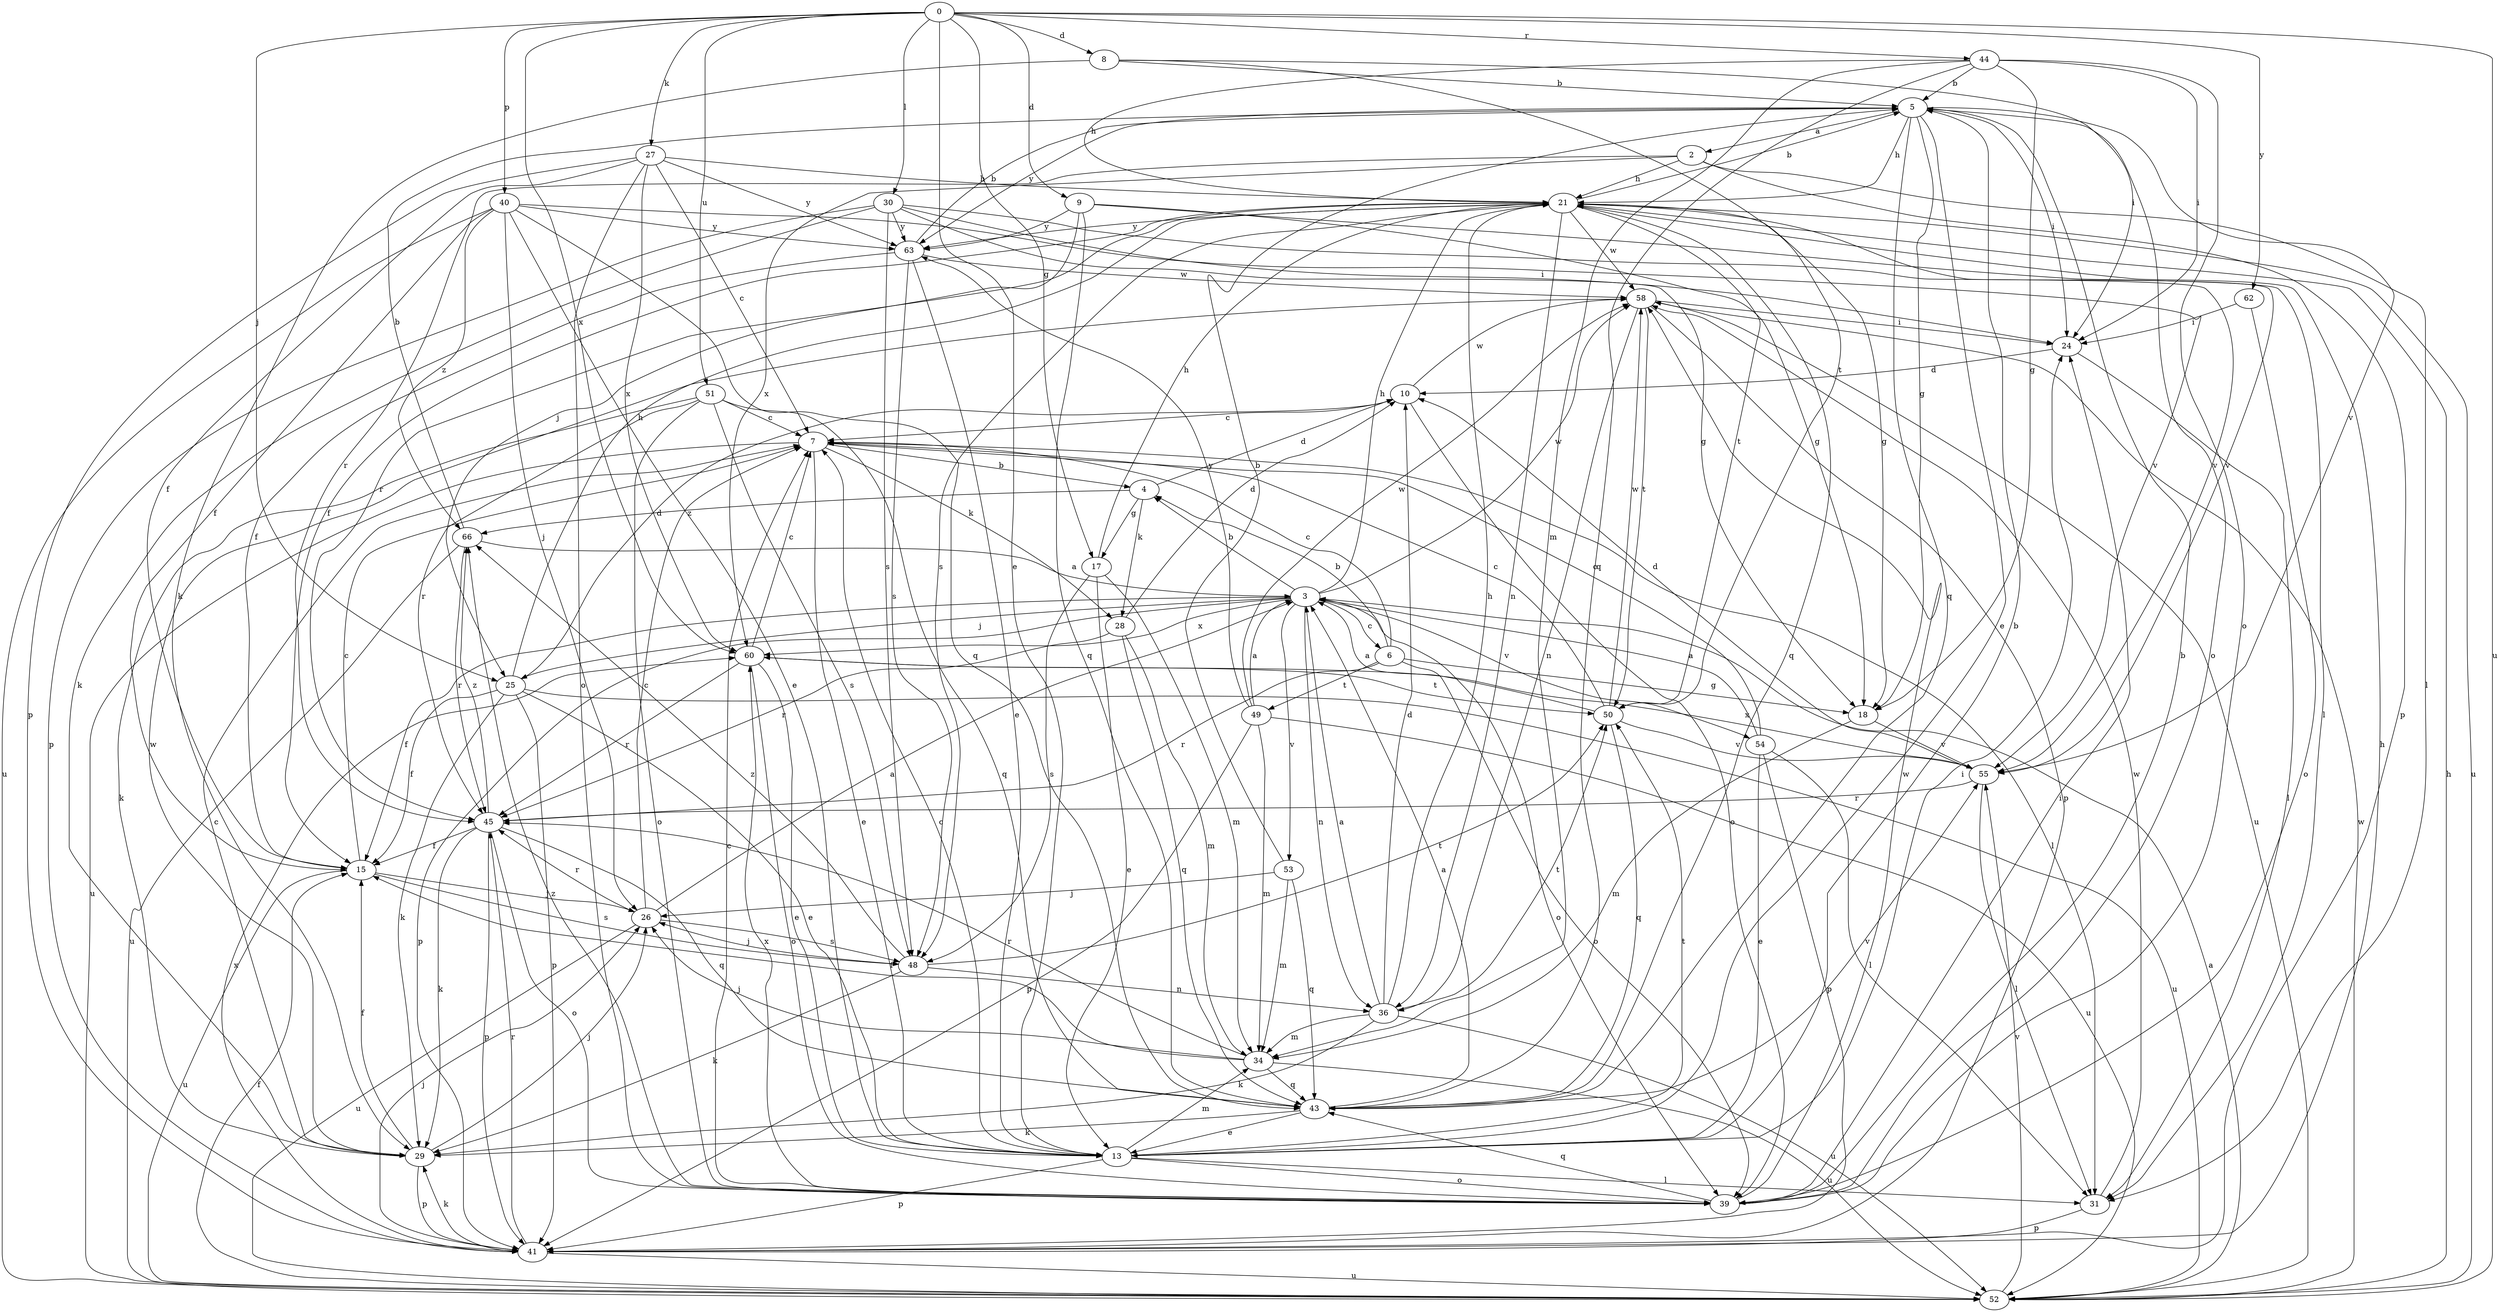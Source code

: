 strict digraph  {
0;
2;
3;
4;
5;
6;
7;
8;
9;
10;
13;
15;
17;
18;
21;
24;
25;
26;
27;
28;
29;
30;
31;
34;
36;
39;
40;
41;
43;
44;
45;
48;
49;
50;
51;
52;
53;
54;
55;
58;
60;
62;
63;
66;
0 -> 8  [label=d];
0 -> 9  [label=d];
0 -> 13  [label=e];
0 -> 17  [label=g];
0 -> 25  [label=j];
0 -> 27  [label=k];
0 -> 30  [label=l];
0 -> 40  [label=p];
0 -> 44  [label=r];
0 -> 51  [label=u];
0 -> 52  [label=u];
0 -> 60  [label=x];
0 -> 62  [label=y];
2 -> 21  [label=h];
2 -> 31  [label=l];
2 -> 41  [label=p];
2 -> 45  [label=r];
2 -> 60  [label=x];
3 -> 4  [label=b];
3 -> 6  [label=c];
3 -> 15  [label=f];
3 -> 21  [label=h];
3 -> 25  [label=j];
3 -> 36  [label=n];
3 -> 39  [label=o];
3 -> 41  [label=p];
3 -> 53  [label=v];
3 -> 54  [label=v];
3 -> 58  [label=w];
3 -> 60  [label=x];
4 -> 10  [label=d];
4 -> 17  [label=g];
4 -> 28  [label=k];
4 -> 66  [label=z];
5 -> 2  [label=a];
5 -> 13  [label=e];
5 -> 18  [label=g];
5 -> 21  [label=h];
5 -> 24  [label=i];
5 -> 39  [label=o];
5 -> 43  [label=q];
5 -> 55  [label=v];
5 -> 63  [label=y];
6 -> 4  [label=b];
6 -> 7  [label=c];
6 -> 18  [label=g];
6 -> 39  [label=o];
6 -> 45  [label=r];
6 -> 49  [label=t];
7 -> 4  [label=b];
7 -> 13  [label=e];
7 -> 28  [label=k];
7 -> 31  [label=l];
7 -> 52  [label=u];
8 -> 5  [label=b];
8 -> 24  [label=i];
8 -> 29  [label=k];
8 -> 50  [label=t];
9 -> 18  [label=g];
9 -> 25  [label=j];
9 -> 31  [label=l];
9 -> 43  [label=q];
9 -> 63  [label=y];
10 -> 7  [label=c];
10 -> 39  [label=o];
10 -> 58  [label=w];
13 -> 5  [label=b];
13 -> 7  [label=c];
13 -> 24  [label=i];
13 -> 31  [label=l];
13 -> 34  [label=m];
13 -> 39  [label=o];
13 -> 41  [label=p];
13 -> 50  [label=t];
15 -> 7  [label=c];
15 -> 26  [label=j];
15 -> 48  [label=s];
15 -> 52  [label=u];
17 -> 13  [label=e];
17 -> 21  [label=h];
17 -> 34  [label=m];
17 -> 48  [label=s];
18 -> 34  [label=m];
18 -> 55  [label=v];
21 -> 5  [label=b];
21 -> 15  [label=f];
21 -> 18  [label=g];
21 -> 36  [label=n];
21 -> 43  [label=q];
21 -> 45  [label=r];
21 -> 48  [label=s];
21 -> 50  [label=t];
21 -> 52  [label=u];
21 -> 55  [label=v];
21 -> 58  [label=w];
21 -> 63  [label=y];
24 -> 10  [label=d];
24 -> 31  [label=l];
25 -> 10  [label=d];
25 -> 13  [label=e];
25 -> 15  [label=f];
25 -> 21  [label=h];
25 -> 29  [label=k];
25 -> 41  [label=p];
25 -> 52  [label=u];
26 -> 3  [label=a];
26 -> 7  [label=c];
26 -> 45  [label=r];
26 -> 48  [label=s];
26 -> 52  [label=u];
27 -> 7  [label=c];
27 -> 15  [label=f];
27 -> 21  [label=h];
27 -> 39  [label=o];
27 -> 41  [label=p];
27 -> 60  [label=x];
27 -> 63  [label=y];
28 -> 10  [label=d];
28 -> 34  [label=m];
28 -> 43  [label=q];
28 -> 45  [label=r];
29 -> 7  [label=c];
29 -> 15  [label=f];
29 -> 26  [label=j];
29 -> 41  [label=p];
29 -> 58  [label=w];
30 -> 18  [label=g];
30 -> 24  [label=i];
30 -> 29  [label=k];
30 -> 41  [label=p];
30 -> 48  [label=s];
30 -> 55  [label=v];
30 -> 63  [label=y];
31 -> 41  [label=p];
31 -> 58  [label=w];
34 -> 15  [label=f];
34 -> 26  [label=j];
34 -> 43  [label=q];
34 -> 45  [label=r];
34 -> 52  [label=u];
36 -> 3  [label=a];
36 -> 10  [label=d];
36 -> 21  [label=h];
36 -> 29  [label=k];
36 -> 34  [label=m];
36 -> 50  [label=t];
36 -> 52  [label=u];
39 -> 5  [label=b];
39 -> 7  [label=c];
39 -> 24  [label=i];
39 -> 43  [label=q];
39 -> 58  [label=w];
39 -> 60  [label=x];
39 -> 66  [label=z];
40 -> 13  [label=e];
40 -> 15  [label=f];
40 -> 26  [label=j];
40 -> 43  [label=q];
40 -> 52  [label=u];
40 -> 55  [label=v];
40 -> 63  [label=y];
40 -> 66  [label=z];
41 -> 21  [label=h];
41 -> 26  [label=j];
41 -> 29  [label=k];
41 -> 45  [label=r];
41 -> 52  [label=u];
41 -> 60  [label=x];
43 -> 3  [label=a];
43 -> 13  [label=e];
43 -> 29  [label=k];
43 -> 55  [label=v];
44 -> 5  [label=b];
44 -> 18  [label=g];
44 -> 21  [label=h];
44 -> 24  [label=i];
44 -> 34  [label=m];
44 -> 39  [label=o];
44 -> 43  [label=q];
45 -> 15  [label=f];
45 -> 29  [label=k];
45 -> 39  [label=o];
45 -> 41  [label=p];
45 -> 43  [label=q];
45 -> 66  [label=z];
48 -> 26  [label=j];
48 -> 29  [label=k];
48 -> 36  [label=n];
48 -> 50  [label=t];
48 -> 66  [label=z];
49 -> 3  [label=a];
49 -> 34  [label=m];
49 -> 41  [label=p];
49 -> 52  [label=u];
49 -> 58  [label=w];
49 -> 63  [label=y];
50 -> 3  [label=a];
50 -> 7  [label=c];
50 -> 43  [label=q];
50 -> 55  [label=v];
50 -> 58  [label=w];
51 -> 7  [label=c];
51 -> 29  [label=k];
51 -> 39  [label=o];
51 -> 43  [label=q];
51 -> 45  [label=r];
51 -> 48  [label=s];
52 -> 3  [label=a];
52 -> 15  [label=f];
52 -> 21  [label=h];
52 -> 55  [label=v];
52 -> 58  [label=w];
53 -> 5  [label=b];
53 -> 26  [label=j];
53 -> 34  [label=m];
53 -> 43  [label=q];
54 -> 3  [label=a];
54 -> 7  [label=c];
54 -> 13  [label=e];
54 -> 31  [label=l];
54 -> 41  [label=p];
55 -> 10  [label=d];
55 -> 31  [label=l];
55 -> 45  [label=r];
55 -> 60  [label=x];
58 -> 24  [label=i];
58 -> 36  [label=n];
58 -> 41  [label=p];
58 -> 50  [label=t];
58 -> 52  [label=u];
60 -> 7  [label=c];
60 -> 13  [label=e];
60 -> 39  [label=o];
60 -> 45  [label=r];
60 -> 50  [label=t];
62 -> 24  [label=i];
62 -> 39  [label=o];
63 -> 5  [label=b];
63 -> 13  [label=e];
63 -> 15  [label=f];
63 -> 48  [label=s];
63 -> 58  [label=w];
66 -> 3  [label=a];
66 -> 5  [label=b];
66 -> 45  [label=r];
66 -> 52  [label=u];
}
